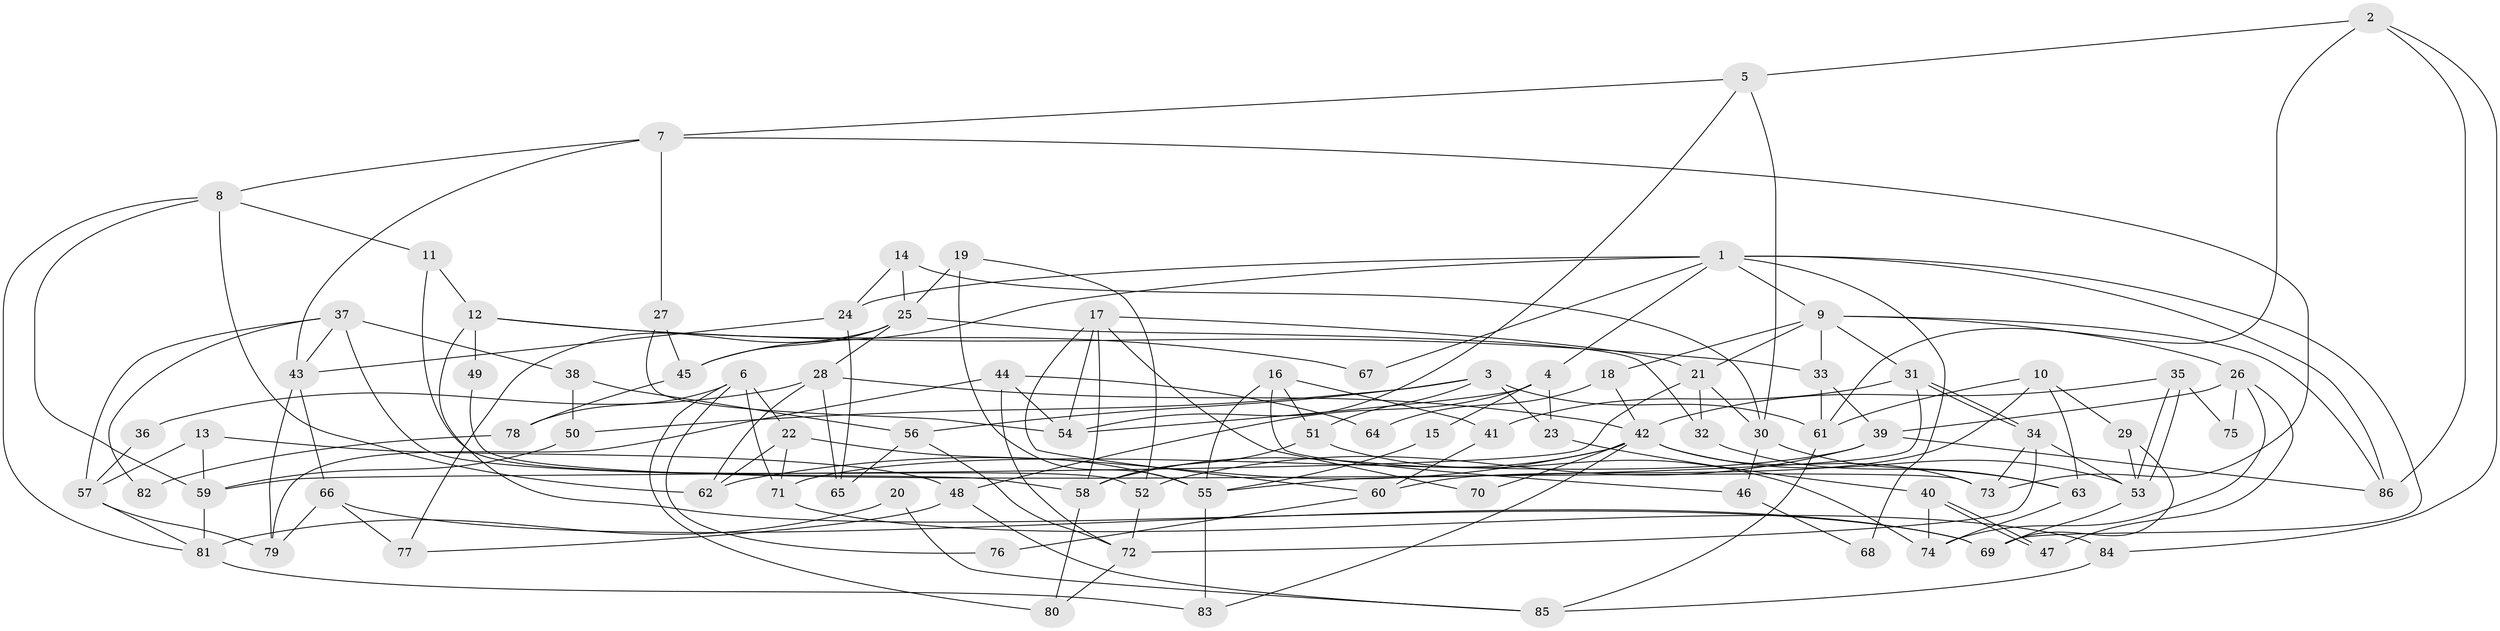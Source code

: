 // coarse degree distribution, {10: 0.023255813953488372, 6: 0.18604651162790697, 5: 0.09302325581395349, 9: 0.06976744186046512, 7: 0.16279069767441862, 3: 0.20930232558139536, 8: 0.06976744186046512, 4: 0.06976744186046512, 12: 0.023255813953488372, 2: 0.06976744186046512, 11: 0.023255813953488372}
// Generated by graph-tools (version 1.1) at 2025/18/03/04/25 18:18:46]
// undirected, 86 vertices, 172 edges
graph export_dot {
graph [start="1"]
  node [color=gray90,style=filled];
  1;
  2;
  3;
  4;
  5;
  6;
  7;
  8;
  9;
  10;
  11;
  12;
  13;
  14;
  15;
  16;
  17;
  18;
  19;
  20;
  21;
  22;
  23;
  24;
  25;
  26;
  27;
  28;
  29;
  30;
  31;
  32;
  33;
  34;
  35;
  36;
  37;
  38;
  39;
  40;
  41;
  42;
  43;
  44;
  45;
  46;
  47;
  48;
  49;
  50;
  51;
  52;
  53;
  54;
  55;
  56;
  57;
  58;
  59;
  60;
  61;
  62;
  63;
  64;
  65;
  66;
  67;
  68;
  69;
  70;
  71;
  72;
  73;
  74;
  75;
  76;
  77;
  78;
  79;
  80;
  81;
  82;
  83;
  84;
  85;
  86;
  1 -- 9;
  1 -- 86;
  1 -- 4;
  1 -- 24;
  1 -- 45;
  1 -- 67;
  1 -- 68;
  1 -- 69;
  2 -- 5;
  2 -- 84;
  2 -- 61;
  2 -- 86;
  3 -- 23;
  3 -- 50;
  3 -- 51;
  3 -- 56;
  3 -- 61;
  4 -- 54;
  4 -- 15;
  4 -- 23;
  4 -- 48;
  5 -- 54;
  5 -- 7;
  5 -- 30;
  6 -- 80;
  6 -- 71;
  6 -- 22;
  6 -- 76;
  6 -- 78;
  7 -- 8;
  7 -- 43;
  7 -- 27;
  7 -- 73;
  8 -- 11;
  8 -- 59;
  8 -- 62;
  8 -- 81;
  9 -- 31;
  9 -- 26;
  9 -- 18;
  9 -- 21;
  9 -- 33;
  9 -- 86;
  10 -- 61;
  10 -- 29;
  10 -- 60;
  10 -- 63;
  11 -- 12;
  11 -- 52;
  12 -- 69;
  12 -- 33;
  12 -- 49;
  12 -- 67;
  13 -- 57;
  13 -- 59;
  13 -- 48;
  14 -- 30;
  14 -- 24;
  14 -- 25;
  15 -- 55;
  16 -- 55;
  16 -- 51;
  16 -- 41;
  16 -- 46;
  17 -- 60;
  17 -- 21;
  17 -- 54;
  17 -- 58;
  17 -- 70;
  18 -- 42;
  18 -- 64;
  19 -- 52;
  19 -- 55;
  19 -- 25;
  20 -- 81;
  20 -- 85;
  21 -- 32;
  21 -- 30;
  21 -- 59;
  22 -- 62;
  22 -- 55;
  22 -- 71;
  23 -- 40;
  24 -- 43;
  24 -- 65;
  25 -- 28;
  25 -- 32;
  25 -- 45;
  25 -- 77;
  26 -- 74;
  26 -- 39;
  26 -- 47;
  26 -- 75;
  27 -- 45;
  27 -- 54;
  28 -- 62;
  28 -- 36;
  28 -- 42;
  28 -- 65;
  29 -- 69;
  29 -- 53;
  30 -- 46;
  30 -- 63;
  31 -- 55;
  31 -- 34;
  31 -- 34;
  31 -- 41;
  32 -- 63;
  33 -- 61;
  33 -- 39;
  34 -- 53;
  34 -- 72;
  34 -- 73;
  35 -- 53;
  35 -- 53;
  35 -- 42;
  35 -- 75;
  36 -- 57;
  37 -- 43;
  37 -- 58;
  37 -- 38;
  37 -- 57;
  37 -- 82;
  38 -- 56;
  38 -- 50;
  39 -- 86;
  39 -- 52;
  39 -- 71;
  40 -- 47;
  40 -- 47;
  40 -- 74;
  41 -- 60;
  42 -- 73;
  42 -- 53;
  42 -- 58;
  42 -- 62;
  42 -- 70;
  42 -- 83;
  43 -- 79;
  43 -- 66;
  44 -- 72;
  44 -- 54;
  44 -- 64;
  44 -- 79;
  45 -- 78;
  46 -- 68;
  48 -- 77;
  48 -- 85;
  49 -- 73;
  50 -- 59;
  51 -- 58;
  51 -- 74;
  52 -- 72;
  53 -- 69;
  55 -- 83;
  56 -- 65;
  56 -- 72;
  57 -- 79;
  57 -- 81;
  58 -- 80;
  59 -- 81;
  60 -- 76;
  61 -- 85;
  63 -- 74;
  66 -- 77;
  66 -- 69;
  66 -- 79;
  71 -- 84;
  72 -- 80;
  78 -- 82;
  81 -- 83;
  84 -- 85;
}
